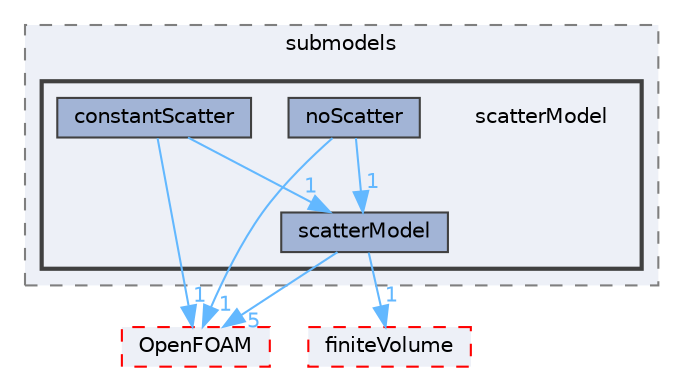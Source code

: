 digraph "src/thermophysicalModels/radiation/submodels/scatterModel"
{
 // LATEX_PDF_SIZE
  bgcolor="transparent";
  edge [fontname=Helvetica,fontsize=10,labelfontname=Helvetica,labelfontsize=10];
  node [fontname=Helvetica,fontsize=10,shape=box,height=0.2,width=0.4];
  compound=true
  subgraph clusterdir_e8719ccd60760366888bb431a21ef811 {
    graph [ bgcolor="#edf0f7", pencolor="grey50", label="submodels", fontname=Helvetica,fontsize=10 style="filled,dashed", URL="dir_e8719ccd60760366888bb431a21ef811.html",tooltip=""]
  subgraph clusterdir_cb26d37727abb9dd047dc85abd79b584 {
    graph [ bgcolor="#edf0f7", pencolor="grey25", label="", fontname=Helvetica,fontsize=10 style="filled,bold", URL="dir_cb26d37727abb9dd047dc85abd79b584.html",tooltip=""]
    dir_cb26d37727abb9dd047dc85abd79b584 [shape=plaintext, label="scatterModel"];
  dir_90dcea60997cb18cb26197d48fe7e879 [label="constantScatter", fillcolor="#a2b4d6", color="grey25", style="filled", URL="dir_90dcea60997cb18cb26197d48fe7e879.html",tooltip=""];
  dir_473a316115b8d9ea6c341ff2006fed9b [label="noScatter", fillcolor="#a2b4d6", color="grey25", style="filled", URL="dir_473a316115b8d9ea6c341ff2006fed9b.html",tooltip=""];
  dir_f4c1439a6f10e72bb919ce47b4faf6ca [label="scatterModel", fillcolor="#a2b4d6", color="grey25", style="filled", URL="dir_f4c1439a6f10e72bb919ce47b4faf6ca.html",tooltip=""];
  }
  }
  dir_c5473ff19b20e6ec4dfe5c310b3778a8 [label="OpenFOAM", fillcolor="#edf0f7", color="red", style="filled,dashed", URL="dir_c5473ff19b20e6ec4dfe5c310b3778a8.html",tooltip=""];
  dir_9bd15774b555cf7259a6fa18f99fe99b [label="finiteVolume", fillcolor="#edf0f7", color="red", style="filled,dashed", URL="dir_9bd15774b555cf7259a6fa18f99fe99b.html",tooltip=""];
  dir_90dcea60997cb18cb26197d48fe7e879->dir_c5473ff19b20e6ec4dfe5c310b3778a8 [headlabel="1", labeldistance=1.5 headhref="dir_000638_002695.html" href="dir_000638_002695.html" color="steelblue1" fontcolor="steelblue1"];
  dir_90dcea60997cb18cb26197d48fe7e879->dir_f4c1439a6f10e72bb919ce47b4faf6ca [headlabel="1", labeldistance=1.5 headhref="dir_000638_003428.html" href="dir_000638_003428.html" color="steelblue1" fontcolor="steelblue1"];
  dir_473a316115b8d9ea6c341ff2006fed9b->dir_c5473ff19b20e6ec4dfe5c310b3778a8 [headlabel="1", labeldistance=1.5 headhref="dir_002598_002695.html" href="dir_002598_002695.html" color="steelblue1" fontcolor="steelblue1"];
  dir_473a316115b8d9ea6c341ff2006fed9b->dir_f4c1439a6f10e72bb919ce47b4faf6ca [headlabel="1", labeldistance=1.5 headhref="dir_002598_003428.html" href="dir_002598_003428.html" color="steelblue1" fontcolor="steelblue1"];
  dir_f4c1439a6f10e72bb919ce47b4faf6ca->dir_9bd15774b555cf7259a6fa18f99fe99b [headlabel="1", labeldistance=1.5 headhref="dir_003428_001387.html" href="dir_003428_001387.html" color="steelblue1" fontcolor="steelblue1"];
  dir_f4c1439a6f10e72bb919ce47b4faf6ca->dir_c5473ff19b20e6ec4dfe5c310b3778a8 [headlabel="5", labeldistance=1.5 headhref="dir_003428_002695.html" href="dir_003428_002695.html" color="steelblue1" fontcolor="steelblue1"];
}
